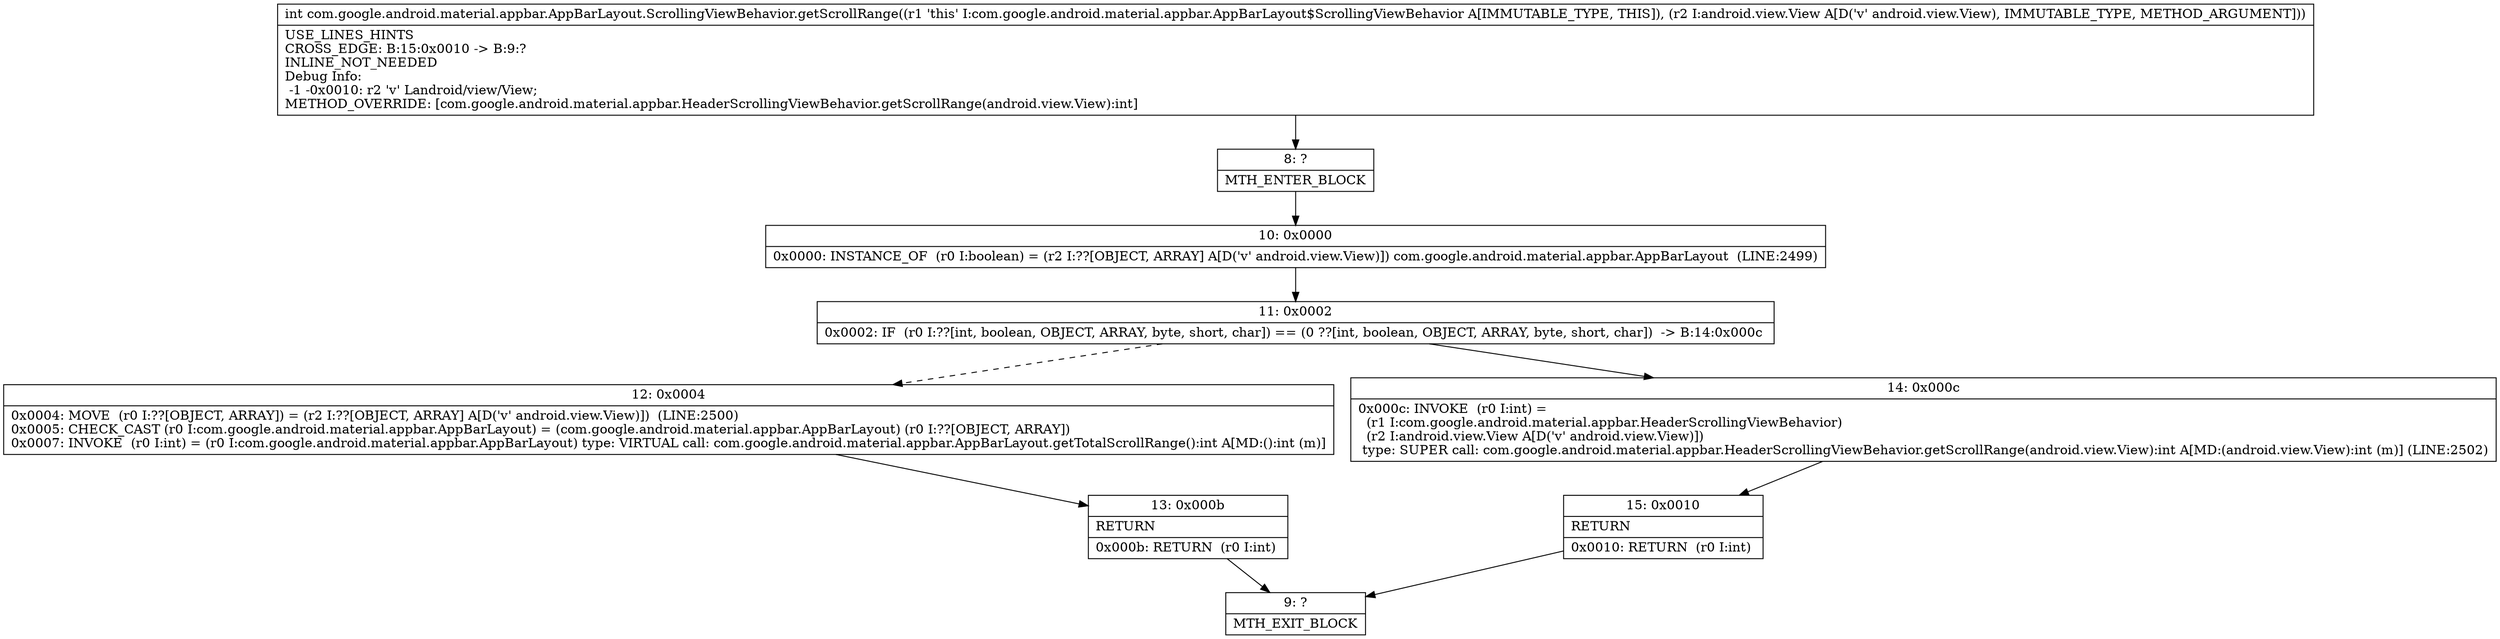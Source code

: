 digraph "CFG forcom.google.android.material.appbar.AppBarLayout.ScrollingViewBehavior.getScrollRange(Landroid\/view\/View;)I" {
Node_8 [shape=record,label="{8\:\ ?|MTH_ENTER_BLOCK\l}"];
Node_10 [shape=record,label="{10\:\ 0x0000|0x0000: INSTANCE_OF  (r0 I:boolean) = (r2 I:??[OBJECT, ARRAY] A[D('v' android.view.View)]) com.google.android.material.appbar.AppBarLayout  (LINE:2499)\l}"];
Node_11 [shape=record,label="{11\:\ 0x0002|0x0002: IF  (r0 I:??[int, boolean, OBJECT, ARRAY, byte, short, char]) == (0 ??[int, boolean, OBJECT, ARRAY, byte, short, char])  \-\> B:14:0x000c \l}"];
Node_12 [shape=record,label="{12\:\ 0x0004|0x0004: MOVE  (r0 I:??[OBJECT, ARRAY]) = (r2 I:??[OBJECT, ARRAY] A[D('v' android.view.View)])  (LINE:2500)\l0x0005: CHECK_CAST (r0 I:com.google.android.material.appbar.AppBarLayout) = (com.google.android.material.appbar.AppBarLayout) (r0 I:??[OBJECT, ARRAY]) \l0x0007: INVOKE  (r0 I:int) = (r0 I:com.google.android.material.appbar.AppBarLayout) type: VIRTUAL call: com.google.android.material.appbar.AppBarLayout.getTotalScrollRange():int A[MD:():int (m)]\l}"];
Node_13 [shape=record,label="{13\:\ 0x000b|RETURN\l|0x000b: RETURN  (r0 I:int) \l}"];
Node_9 [shape=record,label="{9\:\ ?|MTH_EXIT_BLOCK\l}"];
Node_14 [shape=record,label="{14\:\ 0x000c|0x000c: INVOKE  (r0 I:int) = \l  (r1 I:com.google.android.material.appbar.HeaderScrollingViewBehavior)\l  (r2 I:android.view.View A[D('v' android.view.View)])\l type: SUPER call: com.google.android.material.appbar.HeaderScrollingViewBehavior.getScrollRange(android.view.View):int A[MD:(android.view.View):int (m)] (LINE:2502)\l}"];
Node_15 [shape=record,label="{15\:\ 0x0010|RETURN\l|0x0010: RETURN  (r0 I:int) \l}"];
MethodNode[shape=record,label="{int com.google.android.material.appbar.AppBarLayout.ScrollingViewBehavior.getScrollRange((r1 'this' I:com.google.android.material.appbar.AppBarLayout$ScrollingViewBehavior A[IMMUTABLE_TYPE, THIS]), (r2 I:android.view.View A[D('v' android.view.View), IMMUTABLE_TYPE, METHOD_ARGUMENT]))  | USE_LINES_HINTS\lCROSS_EDGE: B:15:0x0010 \-\> B:9:?\lINLINE_NOT_NEEDED\lDebug Info:\l  \-1 \-0x0010: r2 'v' Landroid\/view\/View;\lMETHOD_OVERRIDE: [com.google.android.material.appbar.HeaderScrollingViewBehavior.getScrollRange(android.view.View):int]\l}"];
MethodNode -> Node_8;Node_8 -> Node_10;
Node_10 -> Node_11;
Node_11 -> Node_12[style=dashed];
Node_11 -> Node_14;
Node_12 -> Node_13;
Node_13 -> Node_9;
Node_14 -> Node_15;
Node_15 -> Node_9;
}

